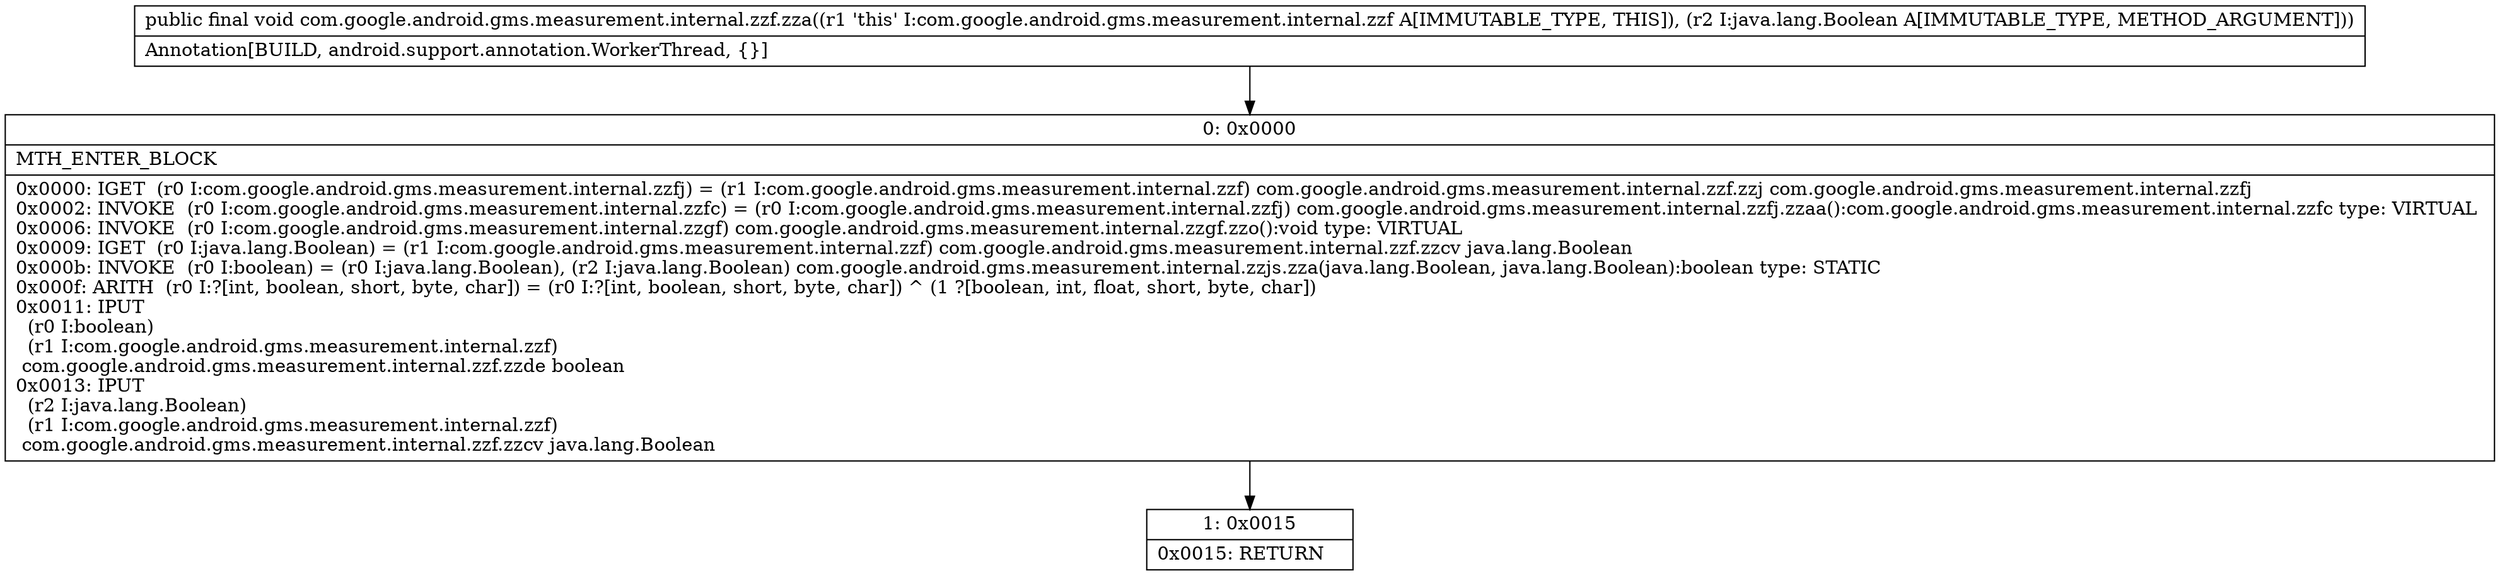 digraph "CFG forcom.google.android.gms.measurement.internal.zzf.zza(Ljava\/lang\/Boolean;)V" {
Node_0 [shape=record,label="{0\:\ 0x0000|MTH_ENTER_BLOCK\l|0x0000: IGET  (r0 I:com.google.android.gms.measurement.internal.zzfj) = (r1 I:com.google.android.gms.measurement.internal.zzf) com.google.android.gms.measurement.internal.zzf.zzj com.google.android.gms.measurement.internal.zzfj \l0x0002: INVOKE  (r0 I:com.google.android.gms.measurement.internal.zzfc) = (r0 I:com.google.android.gms.measurement.internal.zzfj) com.google.android.gms.measurement.internal.zzfj.zzaa():com.google.android.gms.measurement.internal.zzfc type: VIRTUAL \l0x0006: INVOKE  (r0 I:com.google.android.gms.measurement.internal.zzgf) com.google.android.gms.measurement.internal.zzgf.zzo():void type: VIRTUAL \l0x0009: IGET  (r0 I:java.lang.Boolean) = (r1 I:com.google.android.gms.measurement.internal.zzf) com.google.android.gms.measurement.internal.zzf.zzcv java.lang.Boolean \l0x000b: INVOKE  (r0 I:boolean) = (r0 I:java.lang.Boolean), (r2 I:java.lang.Boolean) com.google.android.gms.measurement.internal.zzjs.zza(java.lang.Boolean, java.lang.Boolean):boolean type: STATIC \l0x000f: ARITH  (r0 I:?[int, boolean, short, byte, char]) = (r0 I:?[int, boolean, short, byte, char]) ^ (1 ?[boolean, int, float, short, byte, char]) \l0x0011: IPUT  \l  (r0 I:boolean)\l  (r1 I:com.google.android.gms.measurement.internal.zzf)\l com.google.android.gms.measurement.internal.zzf.zzde boolean \l0x0013: IPUT  \l  (r2 I:java.lang.Boolean)\l  (r1 I:com.google.android.gms.measurement.internal.zzf)\l com.google.android.gms.measurement.internal.zzf.zzcv java.lang.Boolean \l}"];
Node_1 [shape=record,label="{1\:\ 0x0015|0x0015: RETURN   \l}"];
MethodNode[shape=record,label="{public final void com.google.android.gms.measurement.internal.zzf.zza((r1 'this' I:com.google.android.gms.measurement.internal.zzf A[IMMUTABLE_TYPE, THIS]), (r2 I:java.lang.Boolean A[IMMUTABLE_TYPE, METHOD_ARGUMENT]))  | Annotation[BUILD, android.support.annotation.WorkerThread, \{\}]\l}"];
MethodNode -> Node_0;
Node_0 -> Node_1;
}

